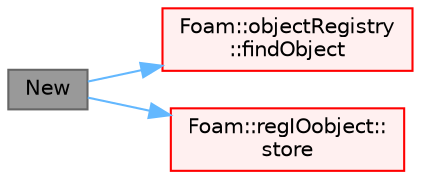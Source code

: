 digraph "New"
{
 // LATEX_PDF_SIZE
  bgcolor="transparent";
  edge [fontname=Helvetica,fontsize=10,labelfontname=Helvetica,labelfontsize=10];
  node [fontname=Helvetica,fontsize=10,shape=box,height=0.2,width=0.4];
  rankdir="LR";
  Node1 [id="Node000001",label="New",height=0.2,width=0.4,color="gray40", fillcolor="grey60", style="filled", fontcolor="black",tooltip=" "];
  Node1 -> Node2 [id="edge1_Node000001_Node000002",color="steelblue1",style="solid",tooltip=" "];
  Node2 [id="Node000002",label="Foam::objectRegistry\l::findObject",height=0.2,width=0.4,color="red", fillcolor="#FFF0F0", style="filled",URL="$classFoam_1_1objectRegistry.html#ae49b9493f184259bfcb66423976fc27b",tooltip=" "];
  Node1 -> Node4 [id="edge2_Node000001_Node000004",color="steelblue1",style="solid",tooltip=" "];
  Node4 [id="Node000004",label="Foam::regIOobject::\lstore",height=0.2,width=0.4,color="red", fillcolor="#FFF0F0", style="filled",URL="$classFoam_1_1regIOobject.html#ab88af8791028ebc8b3309adeb1265891",tooltip=" "];
}
